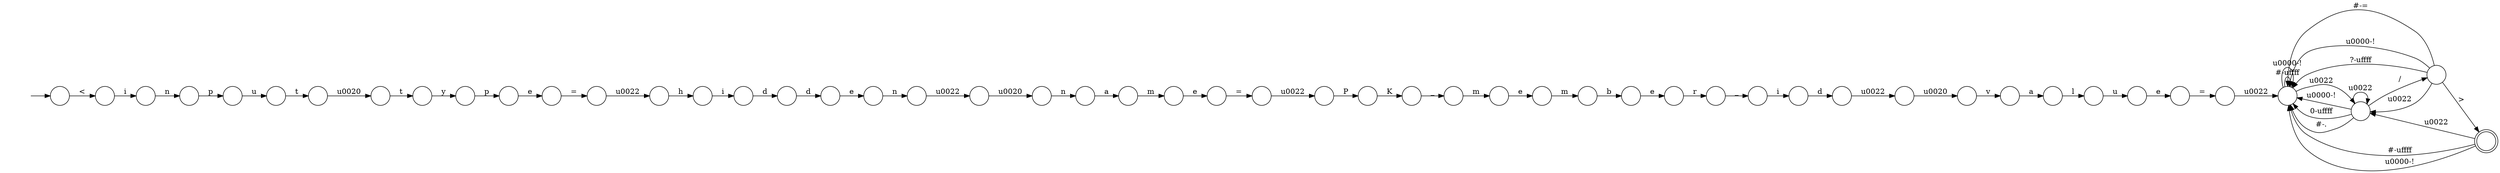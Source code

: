 digraph Automaton {
  rankdir = LR;
  0 [shape=circle,label=""];
  0 -> 31 [label="h"]
  1 [shape=circle,label=""];
  1 -> 20 [label="\u0022"]
  1 -> 18 [label="#-="]
  1 -> 18 [label="\u0000-!"]
  1 -> 5 [label=">"]
  1 -> 18 [label="?-\uffff"]
  2 [shape=circle,label=""];
  2 -> 30 [label="v"]
  3 [shape=circle,label=""];
  3 -> 9 [label="y"]
  4 [shape=circle,label=""];
  4 -> 37 [label="m"]
  5 [shape=doublecircle,label=""];
  5 -> 20 [label="\u0022"]
  5 -> 18 [label="#-\uffff"]
  5 -> 18 [label="\u0000-!"]
  6 [shape=circle,label=""];
  6 -> 4 [label="a"]
  7 [shape=circle,label=""];
  7 -> 26 [label="m"]
  8 [shape=circle,label=""];
  8 -> 2 [label="\u0020"]
  9 [shape=circle,label=""];
  9 -> 35 [label="p"]
  10 [shape=circle,label=""];
  10 -> 17 [label="i"]
  11 [shape=circle,label=""];
  11 -> 8 [label="\u0022"]
  12 [shape=circle,label=""];
  12 -> 38 [label="="]
  13 [shape=circle,label=""];
  13 -> 50 [label="P"]
  14 [shape=circle,label=""];
  14 -> 10 [label="_"]
  15 [shape=circle,label=""];
  15 -> 44 [label="d"]
  16 [shape=circle,label=""];
  16 -> 19 [label="="]
  17 [shape=circle,label=""];
  17 -> 11 [label="d"]
  18 [shape=circle,label=""];
  18 -> 20 [label="\u0022"]
  18 -> 18 [label="#-\uffff"]
  18 -> 18 [label="\u0000-!"]
  19 [shape=circle,label=""];
  19 -> 0 [label="\u0022"]
  20 [shape=circle,label=""];
  20 -> 20 [label="\u0022"]
  20 -> 1 [label="/"]
  20 -> 18 [label="\u0000-!"]
  20 -> 18 [label="0-\uffff"]
  20 -> 18 [label="#-."]
  21 [shape=circle,label=""];
  21 -> 29 [label="_"]
  22 [shape=circle,label=""];
  22 -> 45 [label="e"]
  23 [shape=circle,label=""];
  23 -> 15 [label="d"]
  24 [shape=circle,label=""];
  24 -> 6 [label="n"]
  25 [shape=circle,label=""];
  25 -> 3 [label="t"]
  26 [shape=circle,label=""];
  26 -> 22 [label="b"]
  27 [shape=circle,label=""];
  27 -> 42 [label="t"]
  28 [shape=circle,label=""];
  28 -> 13 [label="\u0022"]
  29 [shape=circle,label=""];
  29 -> 34 [label="m"]
  30 [shape=circle,label=""];
  30 -> 36 [label="a"]
  31 [shape=circle,label=""];
  31 -> 23 [label="i"]
  32 [shape=circle,label=""];
  32 -> 48 [label="p"]
  33 [shape=circle,label=""];
  33 -> 12 [label="e"]
  34 [shape=circle,label=""];
  34 -> 7 [label="e"]
  35 [shape=circle,label=""];
  35 -> 16 [label="e"]
  36 [shape=circle,label=""];
  36 -> 46 [label="l"]
  37 [shape=circle,label=""];
  37 -> 47 [label="e"]
  38 [shape=circle,label=""];
  38 -> 18 [label="\u0022"]
  39 [shape=circle,label=""];
  39 -> 24 [label="\u0020"]
  40 [shape=circle,label=""];
  initial [shape=plaintext,label=""];
  initial -> 40
  40 -> 43 [label="<"]
  41 [shape=circle,label=""];
  41 -> 32 [label="n"]
  42 [shape=circle,label=""];
  42 -> 25 [label="\u0020"]
  43 [shape=circle,label=""];
  43 -> 41 [label="i"]
  44 [shape=circle,label=""];
  44 -> 51 [label="e"]
  45 [shape=circle,label=""];
  45 -> 14 [label="r"]
  46 [shape=circle,label=""];
  46 -> 33 [label="u"]
  47 [shape=circle,label=""];
  47 -> 28 [label="="]
  48 [shape=circle,label=""];
  48 -> 27 [label="u"]
  49 [shape=circle,label=""];
  49 -> 39 [label="\u0022"]
  50 [shape=circle,label=""];
  50 -> 21 [label="K"]
  51 [shape=circle,label=""];
  51 -> 49 [label="n"]
}

